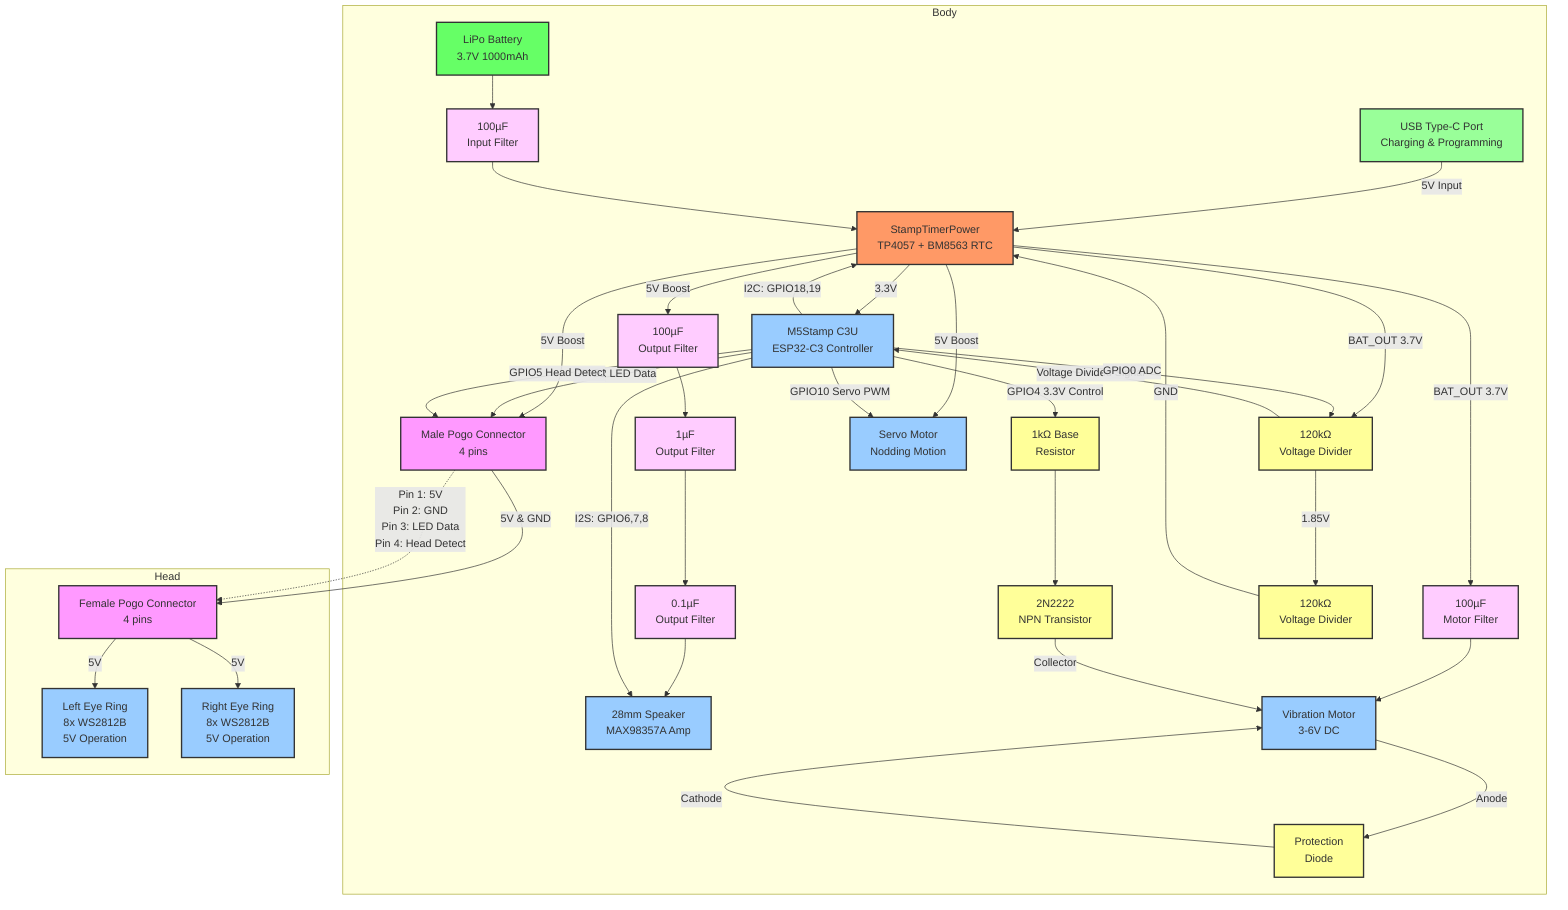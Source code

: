 graph TB
    subgraph Body
        USB["USB Type-C Port\nCharging & Programming"]
        ESP["M5Stamp C3U\nESP32-C3 Controller"]
        TIMER["StampTimerPower\nTP4057 + BM8563 RTC"]
        BAT["LiPo Battery\n3.7V 1000mAh"]
        SPEAK["28mm Speaker\nMAX98357A Amp"]
        
        %% Power filtering capacitors
        C1["100µF\nInput Filter"]
        C2["100µF\nOutput Filter"]
        C3["1µF\nOutput Filter"]
        C4["0.1µF\nOutput Filter"]
        C5["100µF\nMotor Filter"]
        
        %% Motor control circuit components
        VIB["Vibration Motor\n3-6V DC"]
        TR["2N2222\nNPN Transistor"]
        RB["1kΩ Base\nResistor"]
        D1["Protection\nDiode"]
        
        %% Battery monitoring components
        R1["120kΩ\nVoltage Divider"]
        R2["120kΩ\nVoltage Divider"]
        
        SERVO["Servo Motor\nNodding Motion"]
        MPOGO["Male Pogo Connector\n4 pins"]
    end
    subgraph Head
        LED1["Left Eye Ring\n8x WS2812B\n5V Operation"]
        LED2["Right Eye Ring\n8x WS2812B\n5V Operation"]
        FPOGO["Female Pogo Connector\n4 pins"]
    end
    
    %% Power Connections with Filtering
    USB -->|5V Input| TIMER
    BAT --> C1
    C1 --> TIMER
    TIMER -->|3.3V| ESP
    TIMER -->|5V Boost| C2
    C2 --> C3
    C3 --> C4
    C4 --> SPEAK
    TIMER -->|5V Boost| MPOGO
    TIMER -->|5V Boost| SERVO
    TIMER -->|BAT_OUT 3.7V| C5
    C5 --> VIB
    MPOGO -->|5V & GND| FPOGO
    FPOGO -->|5V| LED1
    FPOGO -->|5V| LED2
    
    %% Motor Control Circuit
    ESP -->|GPIO4 3.3V Control| RB
    RB --> TR
    TR -->|Collector| VIB
    D1 -->|Cathode| VIB
    VIB -->|Anode| D1
    
    %% Battery Monitoring Circuit
    TIMER -->|BAT_OUT 3.7V| R1
    R1 -->|1.85V| R2
    R2 -->|GND| TIMER
    R1 -->|Voltage Divided Signal| ESP
    ESP -->|GPIO0 ADC| R1
    
    %% Other Data & Control Connections
    ESP -->|GPIO2 LED Data| MPOGO
    ESP -->|GPIO10 Servo PWM| SERVO
    ESP -->|I2S: GPIO6,7,8| SPEAK
    ESP -->|I2C: GPIO18,19| TIMER
    ESP -->|GPIO5 Head Detect| MPOGO
    
    %% Pogo Pin Connections
    MPOGO -.->|"Pin 1: 5V\nPin 2: GND\nPin 3: LED Data\nPin 4: Head Detect"| FPOGO
    
    classDef default fill:#f9f,stroke:#333,stroke-width:2px
    classDef power fill:#f96,stroke:#333,stroke-width:2px
    classDef component fill:#9cf,stroke:#333,stroke-width:2px
    classDef battery fill:#6f6,stroke:#333,stroke-width:2px
    classDef usb fill:#9f9,stroke:#333,stroke-width:2px
    classDef protection fill:#ff9,stroke:#333,stroke-width:2px
    classDef capacitor fill:#fcf,stroke:#333,stroke-width:2px
    
    class USB usb
    class TIMER power
    class BAT battery
    class LED1,LED2,SPEAK,VIB,ESP,SERVO component
    class TR,D1,RB,R1,R2 protection
    class C1,C2,C3,C4,C5 capacitor